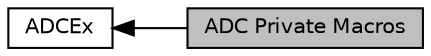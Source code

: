 digraph "ADC Private Macros"
{
  edge [fontname="Helvetica",fontsize="10",labelfontname="Helvetica",labelfontsize="10"];
  node [fontname="Helvetica",fontsize="10",shape=box];
  rankdir=LR;
  Node2 [label="ADCEx",height=0.2,width=0.4,color="black", fillcolor="white", style="filled",URL="$group___a_d_c_ex.html",tooltip="ADC Extended driver modules."];
  Node1 [label="ADC Private Macros",height=0.2,width=0.4,color="black", fillcolor="grey75", style="filled", fontcolor="black",tooltip=" "];
  Node2->Node1 [shape=plaintext, dir="back", style="solid"];
}

